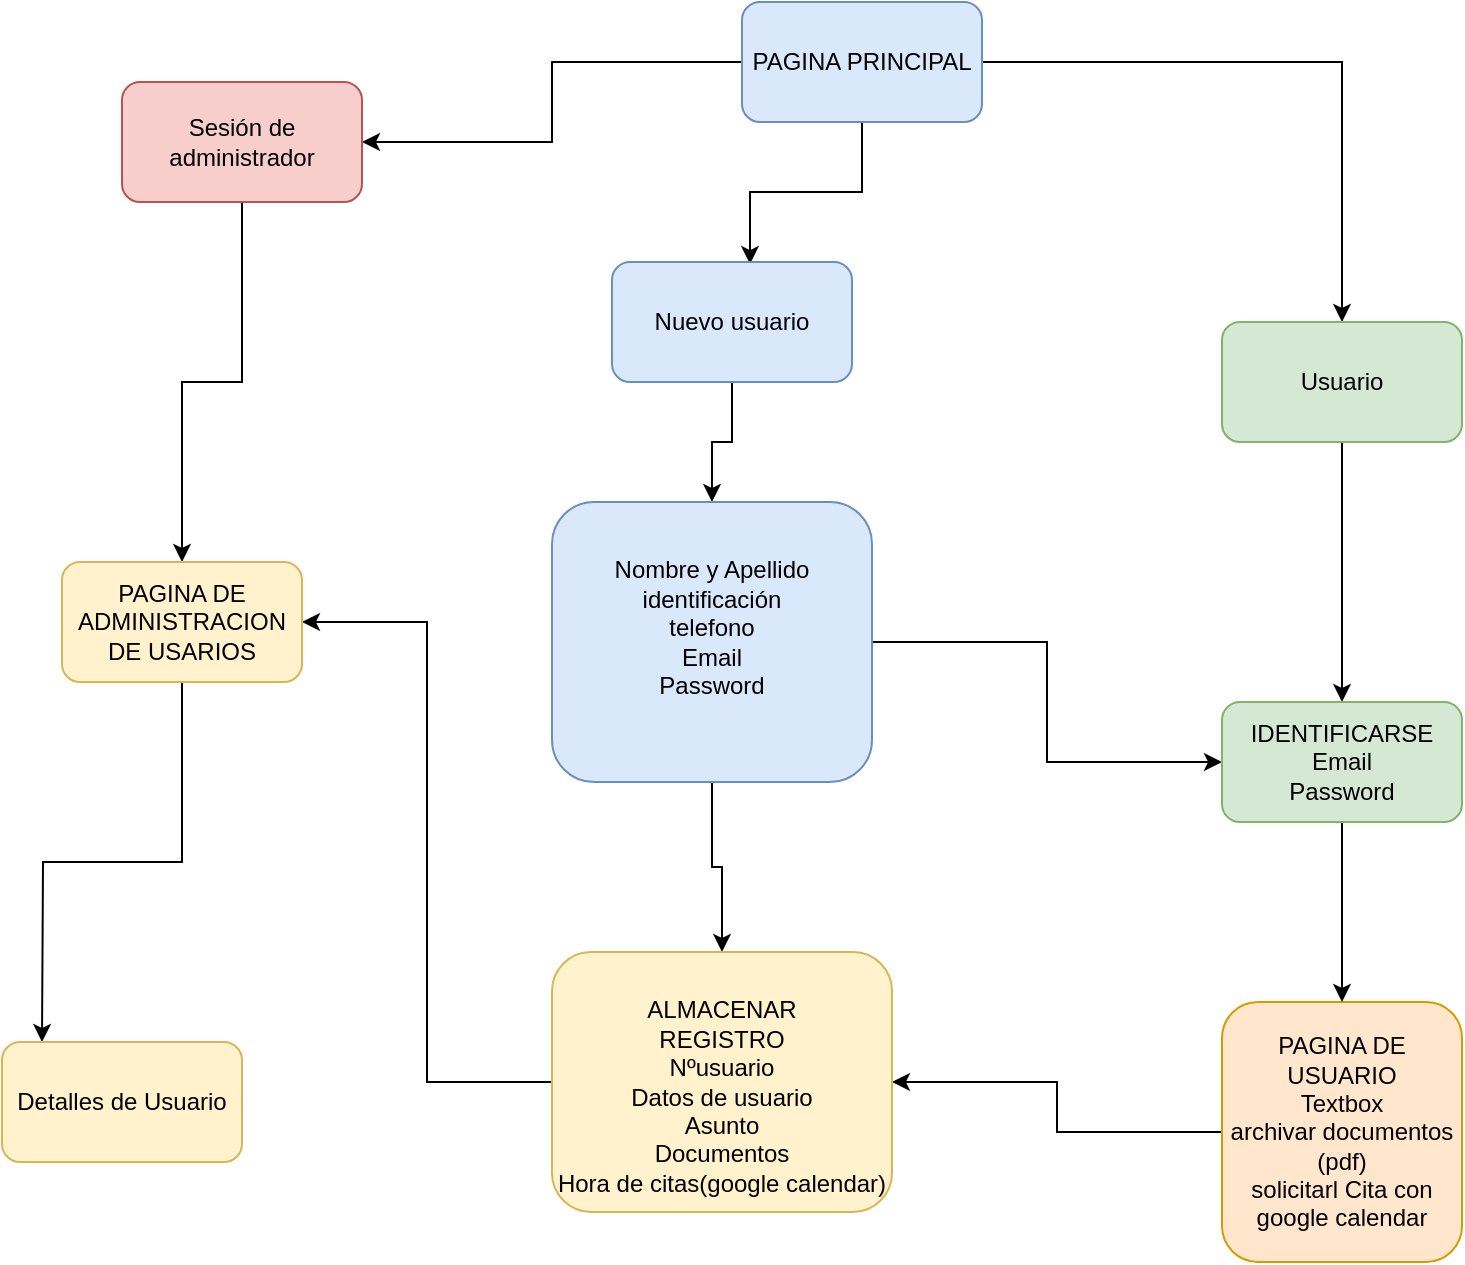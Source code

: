 <mxfile version="14.6.13" type="device"><diagram id="R2lEEEUBdFMjLlhIrx00" name="Page-1"><mxGraphModel dx="1422" dy="646" grid="1" gridSize="10" guides="1" tooltips="1" connect="1" arrows="1" fold="1" page="1" pageScale="1" pageWidth="850" pageHeight="1100" math="0" shadow="0" extFonts="Permanent Marker^https://fonts.googleapis.com/css?family=Permanent+Marker"><root><mxCell id="0"/><mxCell id="1" parent="0"/><mxCell id="nfEGKdTSYb7Sx8FhhOKl-31" style="edgeStyle=orthogonalEdgeStyle;rounded=0;orthogonalLoop=1;jettySize=auto;html=1;exitX=0.5;exitY=1;exitDx=0;exitDy=0;entryX=0.575;entryY=0.017;entryDx=0;entryDy=0;entryPerimeter=0;" parent="1" source="nfEGKdTSYb7Sx8FhhOKl-23" target="nfEGKdTSYb7Sx8FhhOKl-24" edge="1"><mxGeometry relative="1" as="geometry"><mxPoint x="440" y="130" as="targetPoint"/></mxGeometry></mxCell><mxCell id="nfEGKdTSYb7Sx8FhhOKl-35" style="edgeStyle=orthogonalEdgeStyle;rounded=0;orthogonalLoop=1;jettySize=auto;html=1;entryX=0.5;entryY=0;entryDx=0;entryDy=0;" parent="1" source="nfEGKdTSYb7Sx8FhhOKl-23" target="nfEGKdTSYb7Sx8FhhOKl-25" edge="1"><mxGeometry relative="1" as="geometry"/></mxCell><mxCell id="UFPGuvzxfdbC-WICrcrR-9" style="edgeStyle=orthogonalEdgeStyle;rounded=0;orthogonalLoop=1;jettySize=auto;html=1;exitX=0;exitY=0.5;exitDx=0;exitDy=0;entryX=1;entryY=0.5;entryDx=0;entryDy=0;" parent="1" source="nfEGKdTSYb7Sx8FhhOKl-23" target="UFPGuvzxfdbC-WICrcrR-3" edge="1"><mxGeometry relative="1" as="geometry"/></mxCell><mxCell id="nfEGKdTSYb7Sx8FhhOKl-23" value="PAGINA PRINCIPAL" style="rounded=1;whiteSpace=wrap;html=1;fillColor=#dae8fc;strokeColor=#6c8ebf;" parent="1" vertex="1"><mxGeometry x="430" y="10" width="120" height="60" as="geometry"/></mxCell><mxCell id="nfEGKdTSYb7Sx8FhhOKl-32" style="edgeStyle=orthogonalEdgeStyle;rounded=0;orthogonalLoop=1;jettySize=auto;html=1;exitX=0.5;exitY=1;exitDx=0;exitDy=0;entryX=0.5;entryY=0;entryDx=0;entryDy=0;" parent="1" source="nfEGKdTSYb7Sx8FhhOKl-24" target="nfEGKdTSYb7Sx8FhhOKl-26" edge="1"><mxGeometry relative="1" as="geometry"/></mxCell><mxCell id="nfEGKdTSYb7Sx8FhhOKl-24" value="Nuevo usuario" style="rounded=1;whiteSpace=wrap;html=1;fillColor=#dae8fc;strokeColor=#6c8ebf;" parent="1" vertex="1"><mxGeometry x="365" y="140" width="120" height="60" as="geometry"/></mxCell><mxCell id="nfEGKdTSYb7Sx8FhhOKl-36" style="edgeStyle=orthogonalEdgeStyle;rounded=0;orthogonalLoop=1;jettySize=auto;html=1;exitX=0.5;exitY=1;exitDx=0;exitDy=0;entryX=0.5;entryY=0;entryDx=0;entryDy=0;" parent="1" source="nfEGKdTSYb7Sx8FhhOKl-25" target="nfEGKdTSYb7Sx8FhhOKl-29" edge="1"><mxGeometry relative="1" as="geometry"/></mxCell><mxCell id="nfEGKdTSYb7Sx8FhhOKl-25" value="Usuario" style="rounded=1;whiteSpace=wrap;html=1;fillColor=#d5e8d4;strokeColor=#82b366;" parent="1" vertex="1"><mxGeometry x="670" y="170" width="120" height="60" as="geometry"/></mxCell><mxCell id="nfEGKdTSYb7Sx8FhhOKl-33" style="edgeStyle=orthogonalEdgeStyle;rounded=0;orthogonalLoop=1;jettySize=auto;html=1;" parent="1" source="nfEGKdTSYb7Sx8FhhOKl-26" target="nfEGKdTSYb7Sx8FhhOKl-29" edge="1"><mxGeometry relative="1" as="geometry"/></mxCell><mxCell id="nfEGKdTSYb7Sx8FhhOKl-34" style="edgeStyle=orthogonalEdgeStyle;rounded=0;orthogonalLoop=1;jettySize=auto;html=1;exitX=0.5;exitY=1;exitDx=0;exitDy=0;entryX=0.5;entryY=0;entryDx=0;entryDy=0;" parent="1" source="nfEGKdTSYb7Sx8FhhOKl-26" target="nfEGKdTSYb7Sx8FhhOKl-30" edge="1"><mxGeometry relative="1" as="geometry"/></mxCell><mxCell id="nfEGKdTSYb7Sx8FhhOKl-26" value="&lt;div&gt;Nombre y Apellido&lt;/div&gt;&lt;div&gt;identificación&lt;/div&gt;&lt;div&gt;telefono&lt;/div&gt;&lt;div&gt;Email&lt;/div&gt;&lt;div&gt;Password&lt;br&gt;&lt;/div&gt;&lt;div&gt;&lt;br&gt;&lt;/div&gt;" style="rounded=1;whiteSpace=wrap;html=1;fillColor=#dae8fc;strokeColor=#6c8ebf;" parent="1" vertex="1"><mxGeometry x="335" y="260" width="160" height="140" as="geometry"/></mxCell><mxCell id="nfEGKdTSYb7Sx8FhhOKl-38" style="edgeStyle=orthogonalEdgeStyle;rounded=0;orthogonalLoop=1;jettySize=auto;html=1;exitX=0;exitY=0.5;exitDx=0;exitDy=0;entryX=1;entryY=0.5;entryDx=0;entryDy=0;" parent="1" source="nfEGKdTSYb7Sx8FhhOKl-27" target="nfEGKdTSYb7Sx8FhhOKl-30" edge="1"><mxGeometry relative="1" as="geometry"/></mxCell><mxCell id="nfEGKdTSYb7Sx8FhhOKl-27" value="&lt;div&gt;PAGINA DE USUARIO&lt;br&gt;&lt;/div&gt;&lt;div&gt;Textbox&lt;/div&gt;&lt;div&gt;archivar documentos (pdf)&lt;/div&gt;&lt;div&gt;solicitarl Cita con google calendar&lt;br&gt;&lt;/div&gt;" style="rounded=1;whiteSpace=wrap;html=1;fillColor=#ffe6cc;strokeColor=#d79b00;" parent="1" vertex="1"><mxGeometry x="670" y="510" width="120" height="130" as="geometry"/></mxCell><mxCell id="nfEGKdTSYb7Sx8FhhOKl-37" style="edgeStyle=orthogonalEdgeStyle;rounded=0;orthogonalLoop=1;jettySize=auto;html=1;entryX=0.5;entryY=0;entryDx=0;entryDy=0;" parent="1" source="nfEGKdTSYb7Sx8FhhOKl-29" target="nfEGKdTSYb7Sx8FhhOKl-27" edge="1"><mxGeometry relative="1" as="geometry"/></mxCell><mxCell id="nfEGKdTSYb7Sx8FhhOKl-29" value="&lt;div&gt;IDENTIFICARSE&lt;br&gt;&lt;/div&gt;&lt;div&gt;Email&lt;/div&gt;&lt;div&gt;Password&lt;br&gt;&lt;/div&gt;" style="rounded=1;whiteSpace=wrap;html=1;fillColor=#d5e8d4;strokeColor=#82b366;" parent="1" vertex="1"><mxGeometry x="670" y="360" width="120" height="60" as="geometry"/></mxCell><mxCell id="UFPGuvzxfdbC-WICrcrR-5" style="edgeStyle=orthogonalEdgeStyle;rounded=0;orthogonalLoop=1;jettySize=auto;html=1;entryX=1;entryY=0.5;entryDx=0;entryDy=0;" parent="1" source="nfEGKdTSYb7Sx8FhhOKl-30" target="UFPGuvzxfdbC-WICrcrR-4" edge="1"><mxGeometry relative="1" as="geometry"/></mxCell><mxCell id="nfEGKdTSYb7Sx8FhhOKl-30" value="&lt;div&gt;&lt;br&gt;&lt;/div&gt;&lt;div&gt;ALMACENAR&lt;/div&gt;&lt;div&gt;REGISTRO&lt;br&gt;&lt;/div&gt;&lt;div&gt;Nºusuario&lt;/div&gt;&lt;div&gt;Datos de usuario&lt;br&gt;&lt;/div&gt;&lt;div&gt;Asunto&lt;/div&gt;&lt;div&gt;Documentos&lt;/div&gt;&lt;div&gt;Hora de citas(google calendar)&lt;br&gt;&lt;/div&gt;" style="rounded=1;whiteSpace=wrap;html=1;fillColor=#fff2cc;strokeColor=#d6b656;" parent="1" vertex="1"><mxGeometry x="335" y="485" width="170" height="130" as="geometry"/></mxCell><mxCell id="UFPGuvzxfdbC-WICrcrR-8" style="edgeStyle=orthogonalEdgeStyle;rounded=0;orthogonalLoop=1;jettySize=auto;html=1;exitX=0.5;exitY=1;exitDx=0;exitDy=0;entryX=0.5;entryY=0;entryDx=0;entryDy=0;" parent="1" source="UFPGuvzxfdbC-WICrcrR-3" target="UFPGuvzxfdbC-WICrcrR-4" edge="1"><mxGeometry relative="1" as="geometry"/></mxCell><mxCell id="UFPGuvzxfdbC-WICrcrR-3" value="Sesión de administrador" style="rounded=1;whiteSpace=wrap;html=1;fillColor=#f8cecc;strokeColor=#b85450;" parent="1" vertex="1"><mxGeometry x="120" y="50" width="120" height="60" as="geometry"/></mxCell><mxCell id="UFPGuvzxfdbC-WICrcrR-6" style="edgeStyle=orthogonalEdgeStyle;rounded=0;orthogonalLoop=1;jettySize=auto;html=1;exitX=0.5;exitY=1;exitDx=0;exitDy=0;" parent="1" source="UFPGuvzxfdbC-WICrcrR-4" edge="1"><mxGeometry relative="1" as="geometry"><mxPoint x="80" y="530" as="targetPoint"/></mxGeometry></mxCell><mxCell id="UFPGuvzxfdbC-WICrcrR-4" value="&lt;div&gt;PAGINA DE ADMINISTRACION &lt;br&gt;&lt;/div&gt;&lt;div&gt;DE USARIOS&lt;br&gt;&lt;/div&gt;" style="rounded=1;whiteSpace=wrap;html=1;fillColor=#fff2cc;strokeColor=#d6b656;" parent="1" vertex="1"><mxGeometry x="90" y="290" width="120" height="60" as="geometry"/></mxCell><mxCell id="UFPGuvzxfdbC-WICrcrR-7" value="Detalles de Usuario" style="rounded=1;whiteSpace=wrap;html=1;fillColor=#fff2cc;strokeColor=#d6b656;" parent="1" vertex="1"><mxGeometry x="60" y="530" width="120" height="60" as="geometry"/></mxCell></root></mxGraphModel></diagram></mxfile>